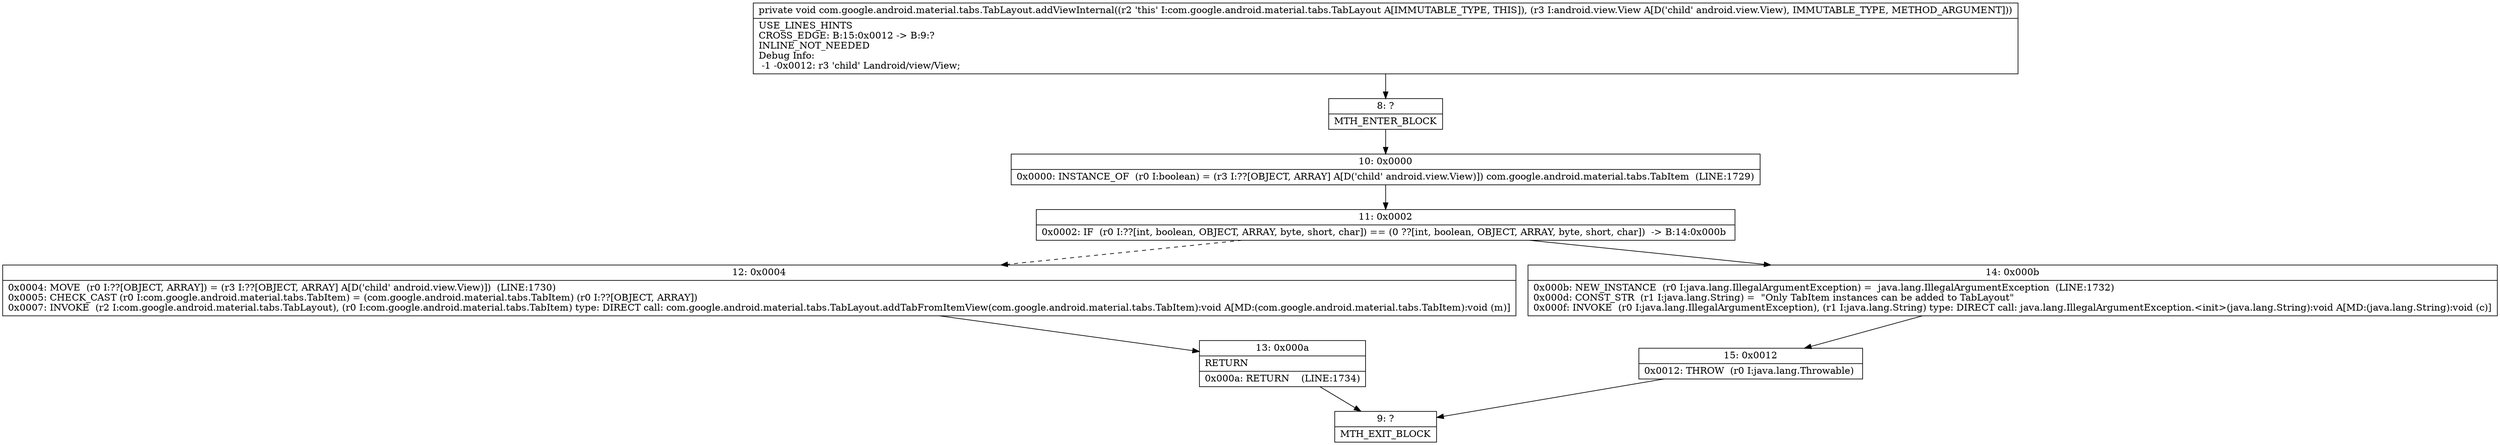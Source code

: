 digraph "CFG forcom.google.android.material.tabs.TabLayout.addViewInternal(Landroid\/view\/View;)V" {
Node_8 [shape=record,label="{8\:\ ?|MTH_ENTER_BLOCK\l}"];
Node_10 [shape=record,label="{10\:\ 0x0000|0x0000: INSTANCE_OF  (r0 I:boolean) = (r3 I:??[OBJECT, ARRAY] A[D('child' android.view.View)]) com.google.android.material.tabs.TabItem  (LINE:1729)\l}"];
Node_11 [shape=record,label="{11\:\ 0x0002|0x0002: IF  (r0 I:??[int, boolean, OBJECT, ARRAY, byte, short, char]) == (0 ??[int, boolean, OBJECT, ARRAY, byte, short, char])  \-\> B:14:0x000b \l}"];
Node_12 [shape=record,label="{12\:\ 0x0004|0x0004: MOVE  (r0 I:??[OBJECT, ARRAY]) = (r3 I:??[OBJECT, ARRAY] A[D('child' android.view.View)])  (LINE:1730)\l0x0005: CHECK_CAST (r0 I:com.google.android.material.tabs.TabItem) = (com.google.android.material.tabs.TabItem) (r0 I:??[OBJECT, ARRAY]) \l0x0007: INVOKE  (r2 I:com.google.android.material.tabs.TabLayout), (r0 I:com.google.android.material.tabs.TabItem) type: DIRECT call: com.google.android.material.tabs.TabLayout.addTabFromItemView(com.google.android.material.tabs.TabItem):void A[MD:(com.google.android.material.tabs.TabItem):void (m)]\l}"];
Node_13 [shape=record,label="{13\:\ 0x000a|RETURN\l|0x000a: RETURN    (LINE:1734)\l}"];
Node_9 [shape=record,label="{9\:\ ?|MTH_EXIT_BLOCK\l}"];
Node_14 [shape=record,label="{14\:\ 0x000b|0x000b: NEW_INSTANCE  (r0 I:java.lang.IllegalArgumentException) =  java.lang.IllegalArgumentException  (LINE:1732)\l0x000d: CONST_STR  (r1 I:java.lang.String) =  \"Only TabItem instances can be added to TabLayout\" \l0x000f: INVOKE  (r0 I:java.lang.IllegalArgumentException), (r1 I:java.lang.String) type: DIRECT call: java.lang.IllegalArgumentException.\<init\>(java.lang.String):void A[MD:(java.lang.String):void (c)]\l}"];
Node_15 [shape=record,label="{15\:\ 0x0012|0x0012: THROW  (r0 I:java.lang.Throwable) \l}"];
MethodNode[shape=record,label="{private void com.google.android.material.tabs.TabLayout.addViewInternal((r2 'this' I:com.google.android.material.tabs.TabLayout A[IMMUTABLE_TYPE, THIS]), (r3 I:android.view.View A[D('child' android.view.View), IMMUTABLE_TYPE, METHOD_ARGUMENT]))  | USE_LINES_HINTS\lCROSS_EDGE: B:15:0x0012 \-\> B:9:?\lINLINE_NOT_NEEDED\lDebug Info:\l  \-1 \-0x0012: r3 'child' Landroid\/view\/View;\l}"];
MethodNode -> Node_8;Node_8 -> Node_10;
Node_10 -> Node_11;
Node_11 -> Node_12[style=dashed];
Node_11 -> Node_14;
Node_12 -> Node_13;
Node_13 -> Node_9;
Node_14 -> Node_15;
Node_15 -> Node_9;
}

